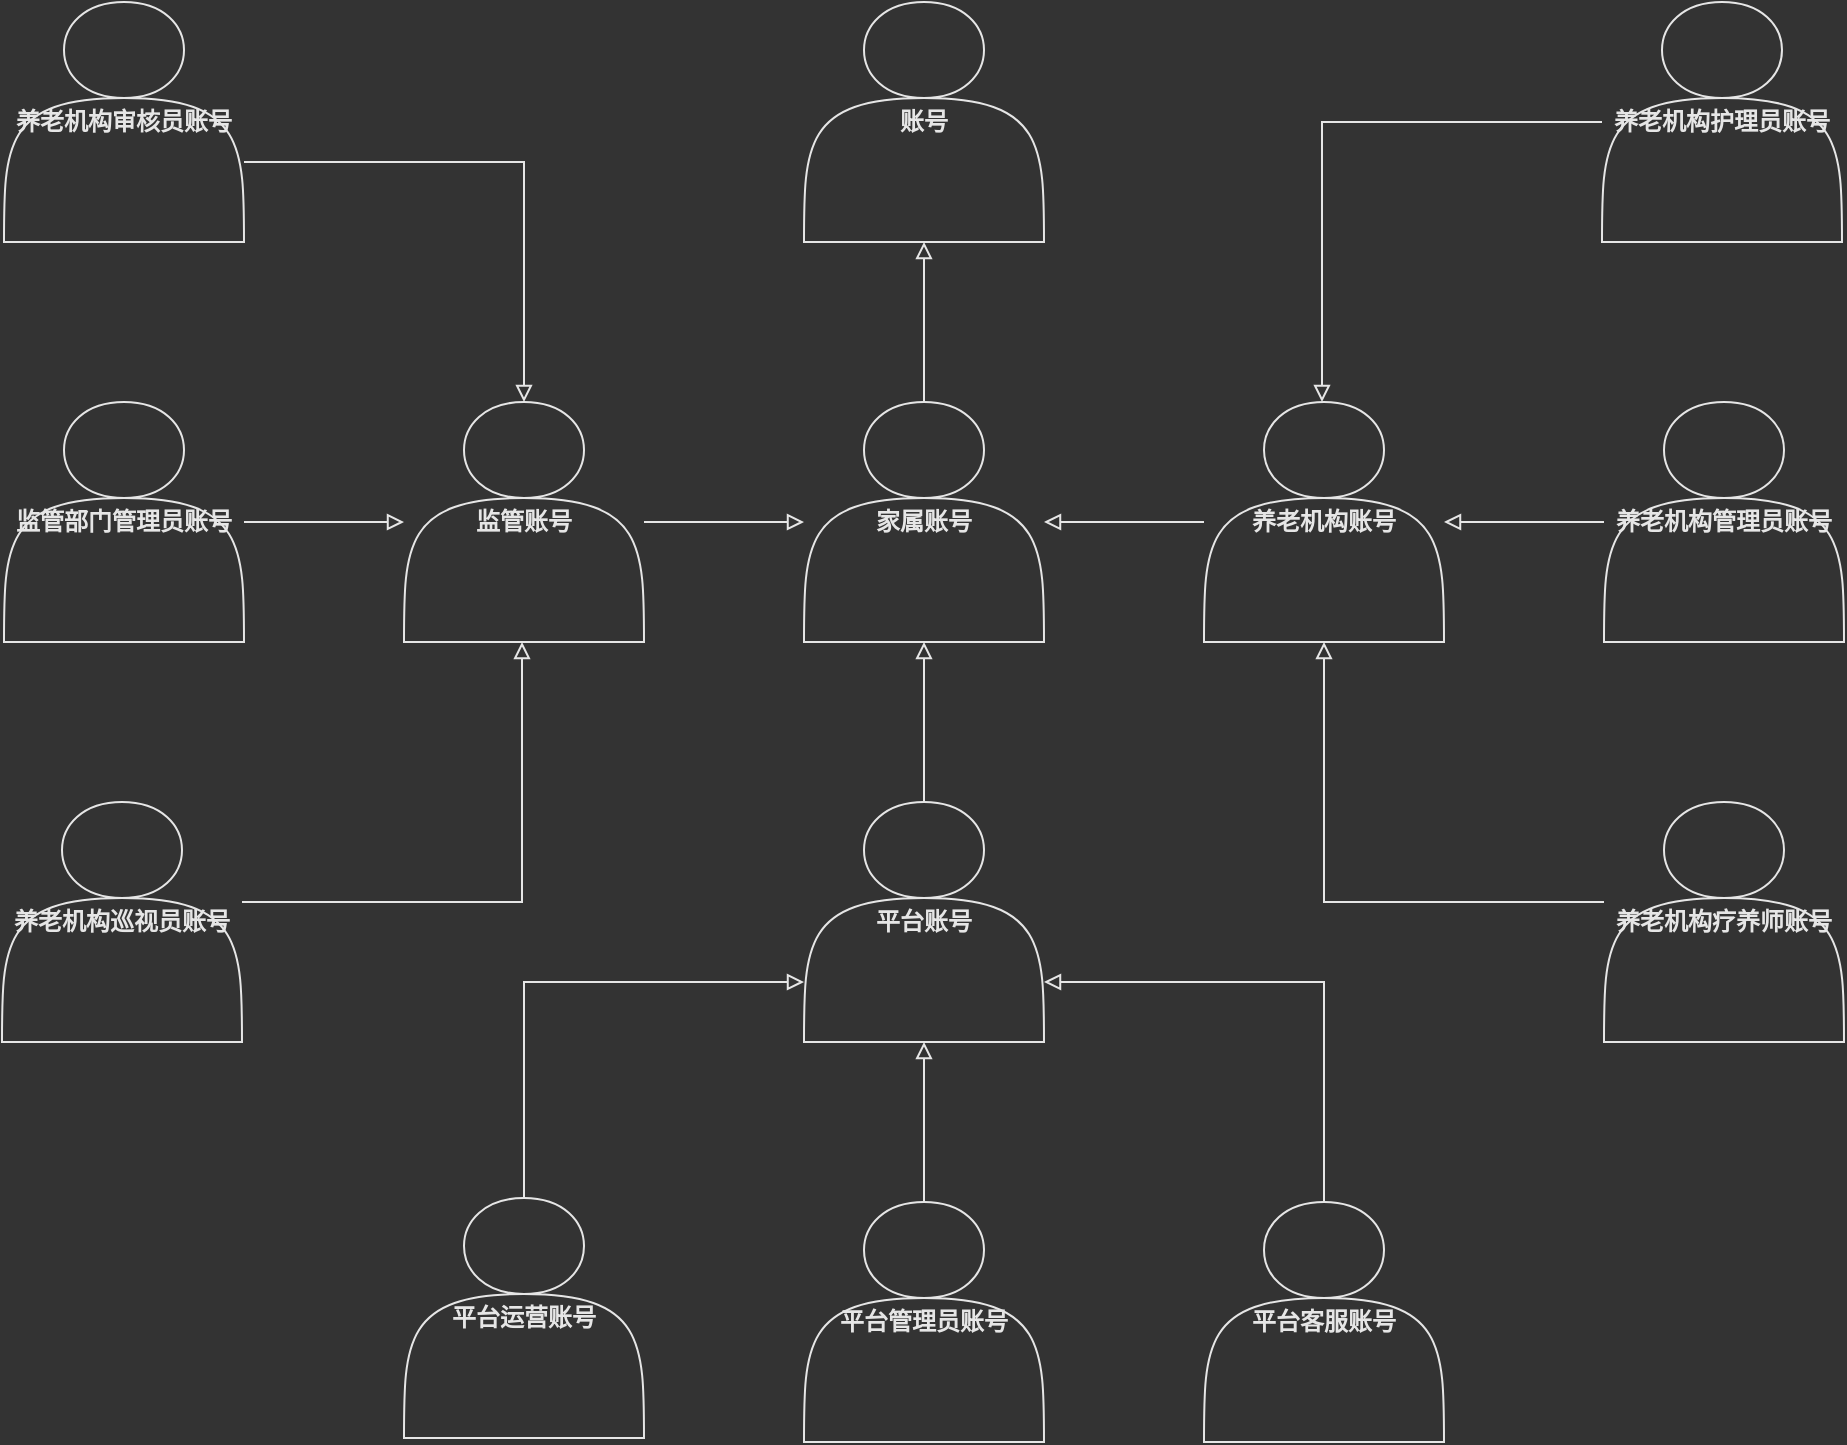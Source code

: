 <mxfile version="20.2.4" type="github">
  <diagram id="o6OXmS90365OrSwRLali" name="overview">
    <mxGraphModel dx="2249" dy="761" grid="1" gridSize="10" guides="1" tooltips="1" connect="1" arrows="1" fold="1" page="1" pageScale="1" pageWidth="827" pageHeight="1169" background="#333333" math="0" shadow="0">
      <root>
        <mxCell id="0" />
        <mxCell id="1" parent="0" />
        <mxCell id="3lLjW_SJBXpCS5TzsEJV-15" value="" style="edgeStyle=orthogonalEdgeStyle;rounded=0;orthogonalLoop=1;jettySize=auto;html=1;fontColor=#E6E6E6;strokeColor=#E6E6E6;endArrow=none;endFill=0;startArrow=block;startFill=0;" parent="1" source="3lLjW_SJBXpCS5TzsEJV-5" target="3lLjW_SJBXpCS5TzsEJV-14" edge="1">
          <mxGeometry relative="1" as="geometry" />
        </mxCell>
        <mxCell id="3lLjW_SJBXpCS5TzsEJV-5" value="&lt;font color=&quot;#e6e6e6&quot;&gt;&lt;b&gt;账号&lt;/b&gt;&lt;/font&gt;" style="shape=actor;whiteSpace=wrap;html=1;fillColor=none;strokeColor=#E6E6E6;" parent="1" vertex="1">
          <mxGeometry x="41" y="120" width="120" height="120" as="geometry" />
        </mxCell>
        <mxCell id="3lLjW_SJBXpCS5TzsEJV-17" value="" style="edgeStyle=orthogonalEdgeStyle;rounded=0;orthogonalLoop=1;jettySize=auto;html=1;fontColor=#E6E6E6;strokeColor=#E6E6E6;startArrow=block;startFill=0;endArrow=none;endFill=0;" parent="1" source="3lLjW_SJBXpCS5TzsEJV-14" target="3lLjW_SJBXpCS5TzsEJV-16" edge="1">
          <mxGeometry relative="1" as="geometry" />
        </mxCell>
        <mxCell id="3lLjW_SJBXpCS5TzsEJV-19" value="" style="edgeStyle=orthogonalEdgeStyle;rounded=0;orthogonalLoop=1;jettySize=auto;html=1;fontColor=#E6E6E6;strokeColor=#E6E6E6;startArrow=block;startFill=0;endArrow=none;endFill=0;" parent="1" source="3lLjW_SJBXpCS5TzsEJV-14" target="3lLjW_SJBXpCS5TzsEJV-18" edge="1">
          <mxGeometry relative="1" as="geometry" />
        </mxCell>
        <mxCell id="3lLjW_SJBXpCS5TzsEJV-21" value="" style="edgeStyle=orthogonalEdgeStyle;rounded=0;orthogonalLoop=1;jettySize=auto;html=1;fontColor=#E6E6E6;strokeColor=#E6E6E6;startArrow=block;startFill=0;endArrow=none;endFill=0;" parent="1" source="3lLjW_SJBXpCS5TzsEJV-14" target="3lLjW_SJBXpCS5TzsEJV-20" edge="1">
          <mxGeometry relative="1" as="geometry" />
        </mxCell>
        <mxCell id="3lLjW_SJBXpCS5TzsEJV-14" value="&lt;font color=&quot;#e6e6e6&quot;&gt;&lt;b&gt;家属账号&lt;/b&gt;&lt;/font&gt;" style="shape=actor;whiteSpace=wrap;html=1;fillColor=none;strokeColor=#E6E6E6;" parent="1" vertex="1">
          <mxGeometry x="41" y="320" width="120" height="120" as="geometry" />
        </mxCell>
        <mxCell id="3lLjW_SJBXpCS5TzsEJV-35" value="" style="edgeStyle=orthogonalEdgeStyle;rounded=0;orthogonalLoop=1;jettySize=auto;html=1;fontColor=#E6E6E6;strokeColor=#E6E6E6;startArrow=block;startFill=0;endArrow=none;endFill=0;" parent="1" source="3lLjW_SJBXpCS5TzsEJV-16" target="3lLjW_SJBXpCS5TzsEJV-34" edge="1">
          <mxGeometry relative="1" as="geometry" />
        </mxCell>
        <mxCell id="3lLjW_SJBXpCS5TzsEJV-37" value="" style="edgeStyle=orthogonalEdgeStyle;rounded=0;orthogonalLoop=1;jettySize=auto;html=1;fontColor=#E6E6E6;strokeColor=#E6E6E6;startArrow=block;startFill=0;endArrow=none;endFill=0;" parent="1" source="3lLjW_SJBXpCS5TzsEJV-16" target="3lLjW_SJBXpCS5TzsEJV-36" edge="1">
          <mxGeometry relative="1" as="geometry">
            <Array as="points">
              <mxPoint x="-99" y="610" />
            </Array>
          </mxGeometry>
        </mxCell>
        <mxCell id="3lLjW_SJBXpCS5TzsEJV-39" value="" style="edgeStyle=orthogonalEdgeStyle;rounded=0;orthogonalLoop=1;jettySize=auto;html=1;fontColor=#E6E6E6;strokeColor=#E6E6E6;startArrow=block;startFill=0;endArrow=none;endFill=0;" parent="1" source="3lLjW_SJBXpCS5TzsEJV-16" target="3lLjW_SJBXpCS5TzsEJV-38" edge="1">
          <mxGeometry relative="1" as="geometry">
            <Array as="points">
              <mxPoint x="301" y="610" />
            </Array>
          </mxGeometry>
        </mxCell>
        <mxCell id="3lLjW_SJBXpCS5TzsEJV-16" value="&lt;font color=&quot;#e6e6e6&quot;&gt;&lt;b&gt;平台账号&lt;/b&gt;&lt;/font&gt;" style="shape=actor;whiteSpace=wrap;html=1;fillColor=none;strokeColor=#E6E6E6;" parent="1" vertex="1">
          <mxGeometry x="41" y="520" width="120" height="120" as="geometry" />
        </mxCell>
        <mxCell id="3lLjW_SJBXpCS5TzsEJV-29" value="" style="edgeStyle=orthogonalEdgeStyle;rounded=0;orthogonalLoop=1;jettySize=auto;html=1;fontColor=#E6E6E6;strokeColor=#E6E6E6;startArrow=block;startFill=0;endArrow=none;endFill=0;" parent="1" source="3lLjW_SJBXpCS5TzsEJV-18" target="3lLjW_SJBXpCS5TzsEJV-28" edge="1">
          <mxGeometry relative="1" as="geometry" />
        </mxCell>
        <mxCell id="3lLjW_SJBXpCS5TzsEJV-31" value="" style="edgeStyle=orthogonalEdgeStyle;rounded=0;orthogonalLoop=1;jettySize=auto;html=1;fontColor=#E6E6E6;strokeColor=#E6E6E6;startArrow=block;startFill=0;endArrow=none;endFill=0;" parent="1" source="3lLjW_SJBXpCS5TzsEJV-18" target="3lLjW_SJBXpCS5TzsEJV-30" edge="1">
          <mxGeometry relative="1" as="geometry">
            <Array as="points">
              <mxPoint x="300" y="180" />
            </Array>
          </mxGeometry>
        </mxCell>
        <mxCell id="3lLjW_SJBXpCS5TzsEJV-33" value="" style="edgeStyle=orthogonalEdgeStyle;rounded=0;orthogonalLoop=1;jettySize=auto;html=1;fontColor=#E6E6E6;strokeColor=#E6E6E6;startArrow=block;startFill=0;endArrow=none;endFill=0;" parent="1" source="3lLjW_SJBXpCS5TzsEJV-18" target="3lLjW_SJBXpCS5TzsEJV-32" edge="1">
          <mxGeometry relative="1" as="geometry">
            <Array as="points">
              <mxPoint x="301" y="570" />
            </Array>
          </mxGeometry>
        </mxCell>
        <mxCell id="3lLjW_SJBXpCS5TzsEJV-18" value="&lt;font color=&quot;#e6e6e6&quot;&gt;&lt;b&gt;养老机构账号&lt;/b&gt;&lt;/font&gt;" style="shape=actor;whiteSpace=wrap;html=1;fillColor=none;strokeColor=#E6E6E6;" parent="1" vertex="1">
          <mxGeometry x="241" y="320" width="120" height="120" as="geometry" />
        </mxCell>
        <mxCell id="3lLjW_SJBXpCS5TzsEJV-23" value="" style="edgeStyle=orthogonalEdgeStyle;rounded=0;orthogonalLoop=1;jettySize=auto;html=1;fontColor=#E6E6E6;strokeColor=#E6E6E6;startArrow=block;startFill=0;endArrow=none;endFill=0;" parent="1" source="3lLjW_SJBXpCS5TzsEJV-20" target="3lLjW_SJBXpCS5TzsEJV-22" edge="1">
          <mxGeometry relative="1" as="geometry" />
        </mxCell>
        <mxCell id="3lLjW_SJBXpCS5TzsEJV-25" value="" style="edgeStyle=orthogonalEdgeStyle;rounded=0;orthogonalLoop=1;jettySize=auto;html=1;fontColor=#E6E6E6;strokeColor=#E6E6E6;startArrow=block;startFill=0;endArrow=none;endFill=0;" parent="1" source="3lLjW_SJBXpCS5TzsEJV-20" target="3lLjW_SJBXpCS5TzsEJV-24" edge="1">
          <mxGeometry relative="1" as="geometry">
            <Array as="points">
              <mxPoint x="-99" y="200" />
            </Array>
          </mxGeometry>
        </mxCell>
        <mxCell id="3lLjW_SJBXpCS5TzsEJV-27" value="" style="edgeStyle=orthogonalEdgeStyle;rounded=0;orthogonalLoop=1;jettySize=auto;html=1;fontColor=#E6E6E6;strokeColor=#E6E6E6;startArrow=block;startFill=0;endArrow=none;endFill=0;" parent="1" source="3lLjW_SJBXpCS5TzsEJV-20" target="3lLjW_SJBXpCS5TzsEJV-26" edge="1">
          <mxGeometry relative="1" as="geometry">
            <Array as="points">
              <mxPoint x="-100" y="570" />
            </Array>
          </mxGeometry>
        </mxCell>
        <mxCell id="3lLjW_SJBXpCS5TzsEJV-20" value="&lt;font color=&quot;#e6e6e6&quot;&gt;&lt;b&gt;监管账号&lt;/b&gt;&lt;/font&gt;" style="shape=actor;whiteSpace=wrap;html=1;fillColor=none;strokeColor=#E6E6E6;" parent="1" vertex="1">
          <mxGeometry x="-159" y="320" width="120" height="120" as="geometry" />
        </mxCell>
        <mxCell id="3lLjW_SJBXpCS5TzsEJV-22" value="&lt;font color=&quot;#e6e6e6&quot;&gt;&lt;b&gt;监管部门管理员账号&lt;/b&gt;&lt;/font&gt;" style="shape=actor;whiteSpace=wrap;html=1;fillColor=none;strokeColor=#E6E6E6;" parent="1" vertex="1">
          <mxGeometry x="-359" y="320" width="120" height="120" as="geometry" />
        </mxCell>
        <mxCell id="3lLjW_SJBXpCS5TzsEJV-24" value="&lt;font color=&quot;#e6e6e6&quot;&gt;&lt;b&gt;养老机构审核员账号&lt;/b&gt;&lt;/font&gt;" style="shape=actor;whiteSpace=wrap;html=1;fillColor=none;strokeColor=#E6E6E6;" parent="1" vertex="1">
          <mxGeometry x="-359" y="120" width="120" height="120" as="geometry" />
        </mxCell>
        <mxCell id="3lLjW_SJBXpCS5TzsEJV-26" value="&lt;font color=&quot;#e6e6e6&quot;&gt;&lt;b&gt;养老机构巡视员账号&lt;/b&gt;&lt;/font&gt;" style="shape=actor;whiteSpace=wrap;html=1;fillColor=none;strokeColor=#E6E6E6;" parent="1" vertex="1">
          <mxGeometry x="-360" y="520" width="120" height="120" as="geometry" />
        </mxCell>
        <mxCell id="3lLjW_SJBXpCS5TzsEJV-28" value="&lt;font color=&quot;#e6e6e6&quot;&gt;&lt;b&gt;养老机构管理员账号&lt;/b&gt;&lt;/font&gt;" style="shape=actor;whiteSpace=wrap;html=1;fillColor=none;strokeColor=#E6E6E6;" parent="1" vertex="1">
          <mxGeometry x="441" y="320" width="120" height="120" as="geometry" />
        </mxCell>
        <mxCell id="3lLjW_SJBXpCS5TzsEJV-30" value="&lt;font color=&quot;#e6e6e6&quot;&gt;&lt;b&gt;养老机构护理员账号&lt;/b&gt;&lt;/font&gt;" style="shape=actor;whiteSpace=wrap;html=1;fillColor=none;strokeColor=#E6E6E6;" parent="1" vertex="1">
          <mxGeometry x="440" y="120" width="120" height="120" as="geometry" />
        </mxCell>
        <mxCell id="3lLjW_SJBXpCS5TzsEJV-32" value="&lt;font color=&quot;#e6e6e6&quot;&gt;&lt;b&gt;养老机构疗养师账号&lt;/b&gt;&lt;/font&gt;" style="shape=actor;whiteSpace=wrap;html=1;fillColor=none;strokeColor=#E6E6E6;" parent="1" vertex="1">
          <mxGeometry x="441" y="520" width="120" height="120" as="geometry" />
        </mxCell>
        <mxCell id="3lLjW_SJBXpCS5TzsEJV-34" value="&lt;font color=&quot;#e6e6e6&quot;&gt;&lt;b&gt;平台管理员账号&lt;/b&gt;&lt;/font&gt;" style="shape=actor;whiteSpace=wrap;html=1;fillColor=none;strokeColor=#E6E6E6;" parent="1" vertex="1">
          <mxGeometry x="41" y="720" width="120" height="120" as="geometry" />
        </mxCell>
        <mxCell id="3lLjW_SJBXpCS5TzsEJV-36" value="&lt;font color=&quot;#e6e6e6&quot;&gt;&lt;b&gt;平台运营账号&lt;/b&gt;&lt;/font&gt;" style="shape=actor;whiteSpace=wrap;html=1;fillColor=none;strokeColor=#E6E6E6;" parent="1" vertex="1">
          <mxGeometry x="-159" y="718" width="120" height="120" as="geometry" />
        </mxCell>
        <mxCell id="3lLjW_SJBXpCS5TzsEJV-38" value="&lt;font color=&quot;#e6e6e6&quot;&gt;&lt;b&gt;平台客服账号&lt;/b&gt;&lt;/font&gt;" style="shape=actor;whiteSpace=wrap;html=1;fillColor=none;strokeColor=#E6E6E6;" parent="1" vertex="1">
          <mxGeometry x="241" y="720" width="120" height="120" as="geometry" />
        </mxCell>
      </root>
    </mxGraphModel>
  </diagram>
</mxfile>
